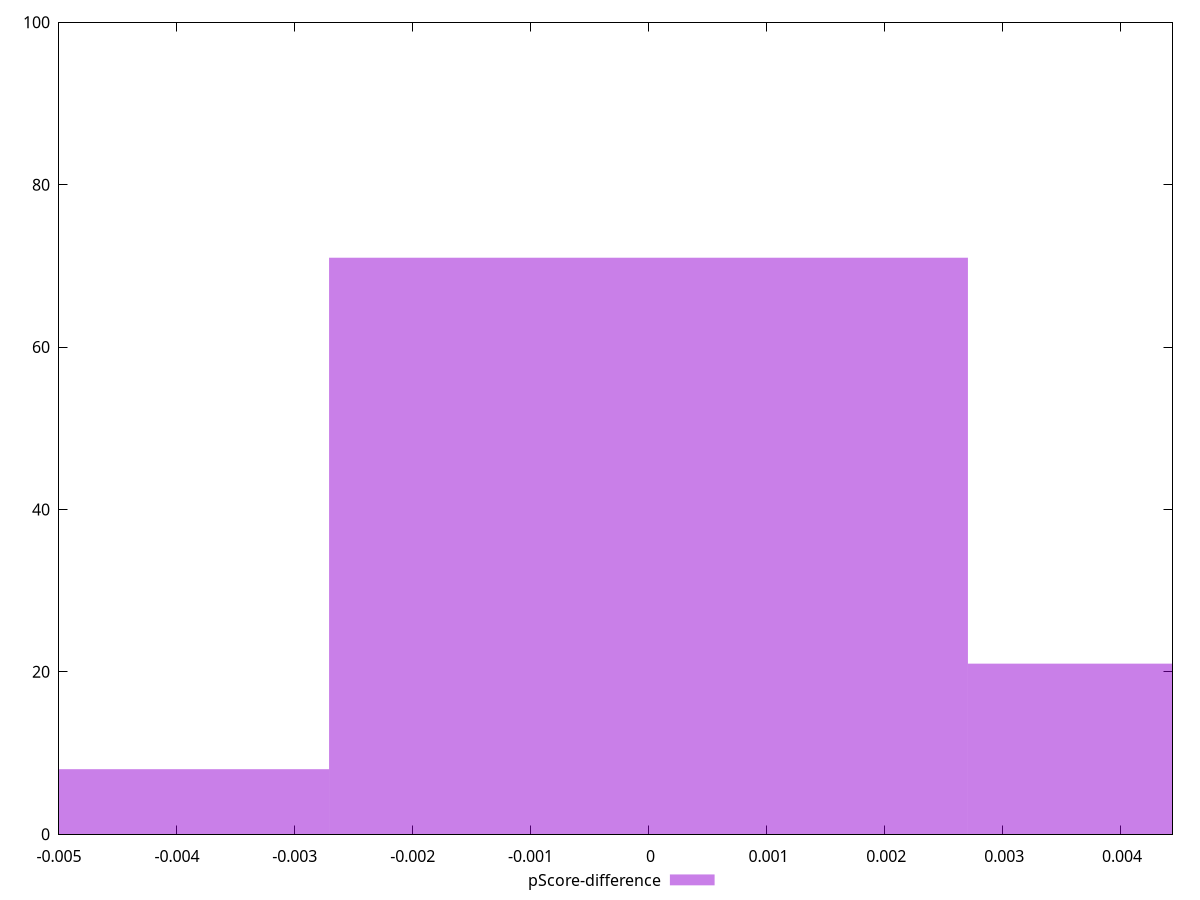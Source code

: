 reset

$pScoreDifference <<EOF
0 71
0.005418743738870628 21
-0.005418743738870628 8
EOF

set key outside below
set boxwidth 0.005418743738870628
set xrange [-0.0050000000000000044:0.004444444444444473]
set yrange [0:100]
set trange [0:100]
set style fill transparent solid 0.5 noborder
set terminal svg size 640, 490 enhanced background rgb 'white'
set output "report_00018_2021-02-10T15-25-16.877Z/offscreen-images/samples/pages+cached+noadtech/pScore-difference/histogram.svg"

plot $pScoreDifference title "pScore-difference" with boxes

reset

